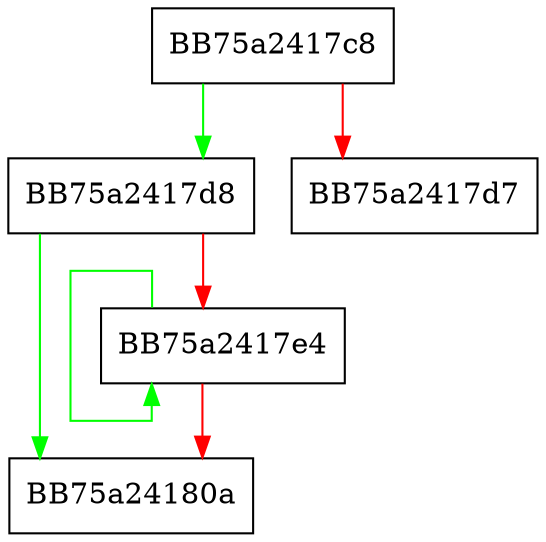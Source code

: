 digraph invd_cache {
  node [shape="box"];
  graph [splines=ortho];
  BB75a2417c8 -> BB75a2417d8 [color="green"];
  BB75a2417c8 -> BB75a2417d7 [color="red"];
  BB75a2417d8 -> BB75a24180a [color="green"];
  BB75a2417d8 -> BB75a2417e4 [color="red"];
  BB75a2417e4 -> BB75a2417e4 [color="green"];
  BB75a2417e4 -> BB75a24180a [color="red"];
}